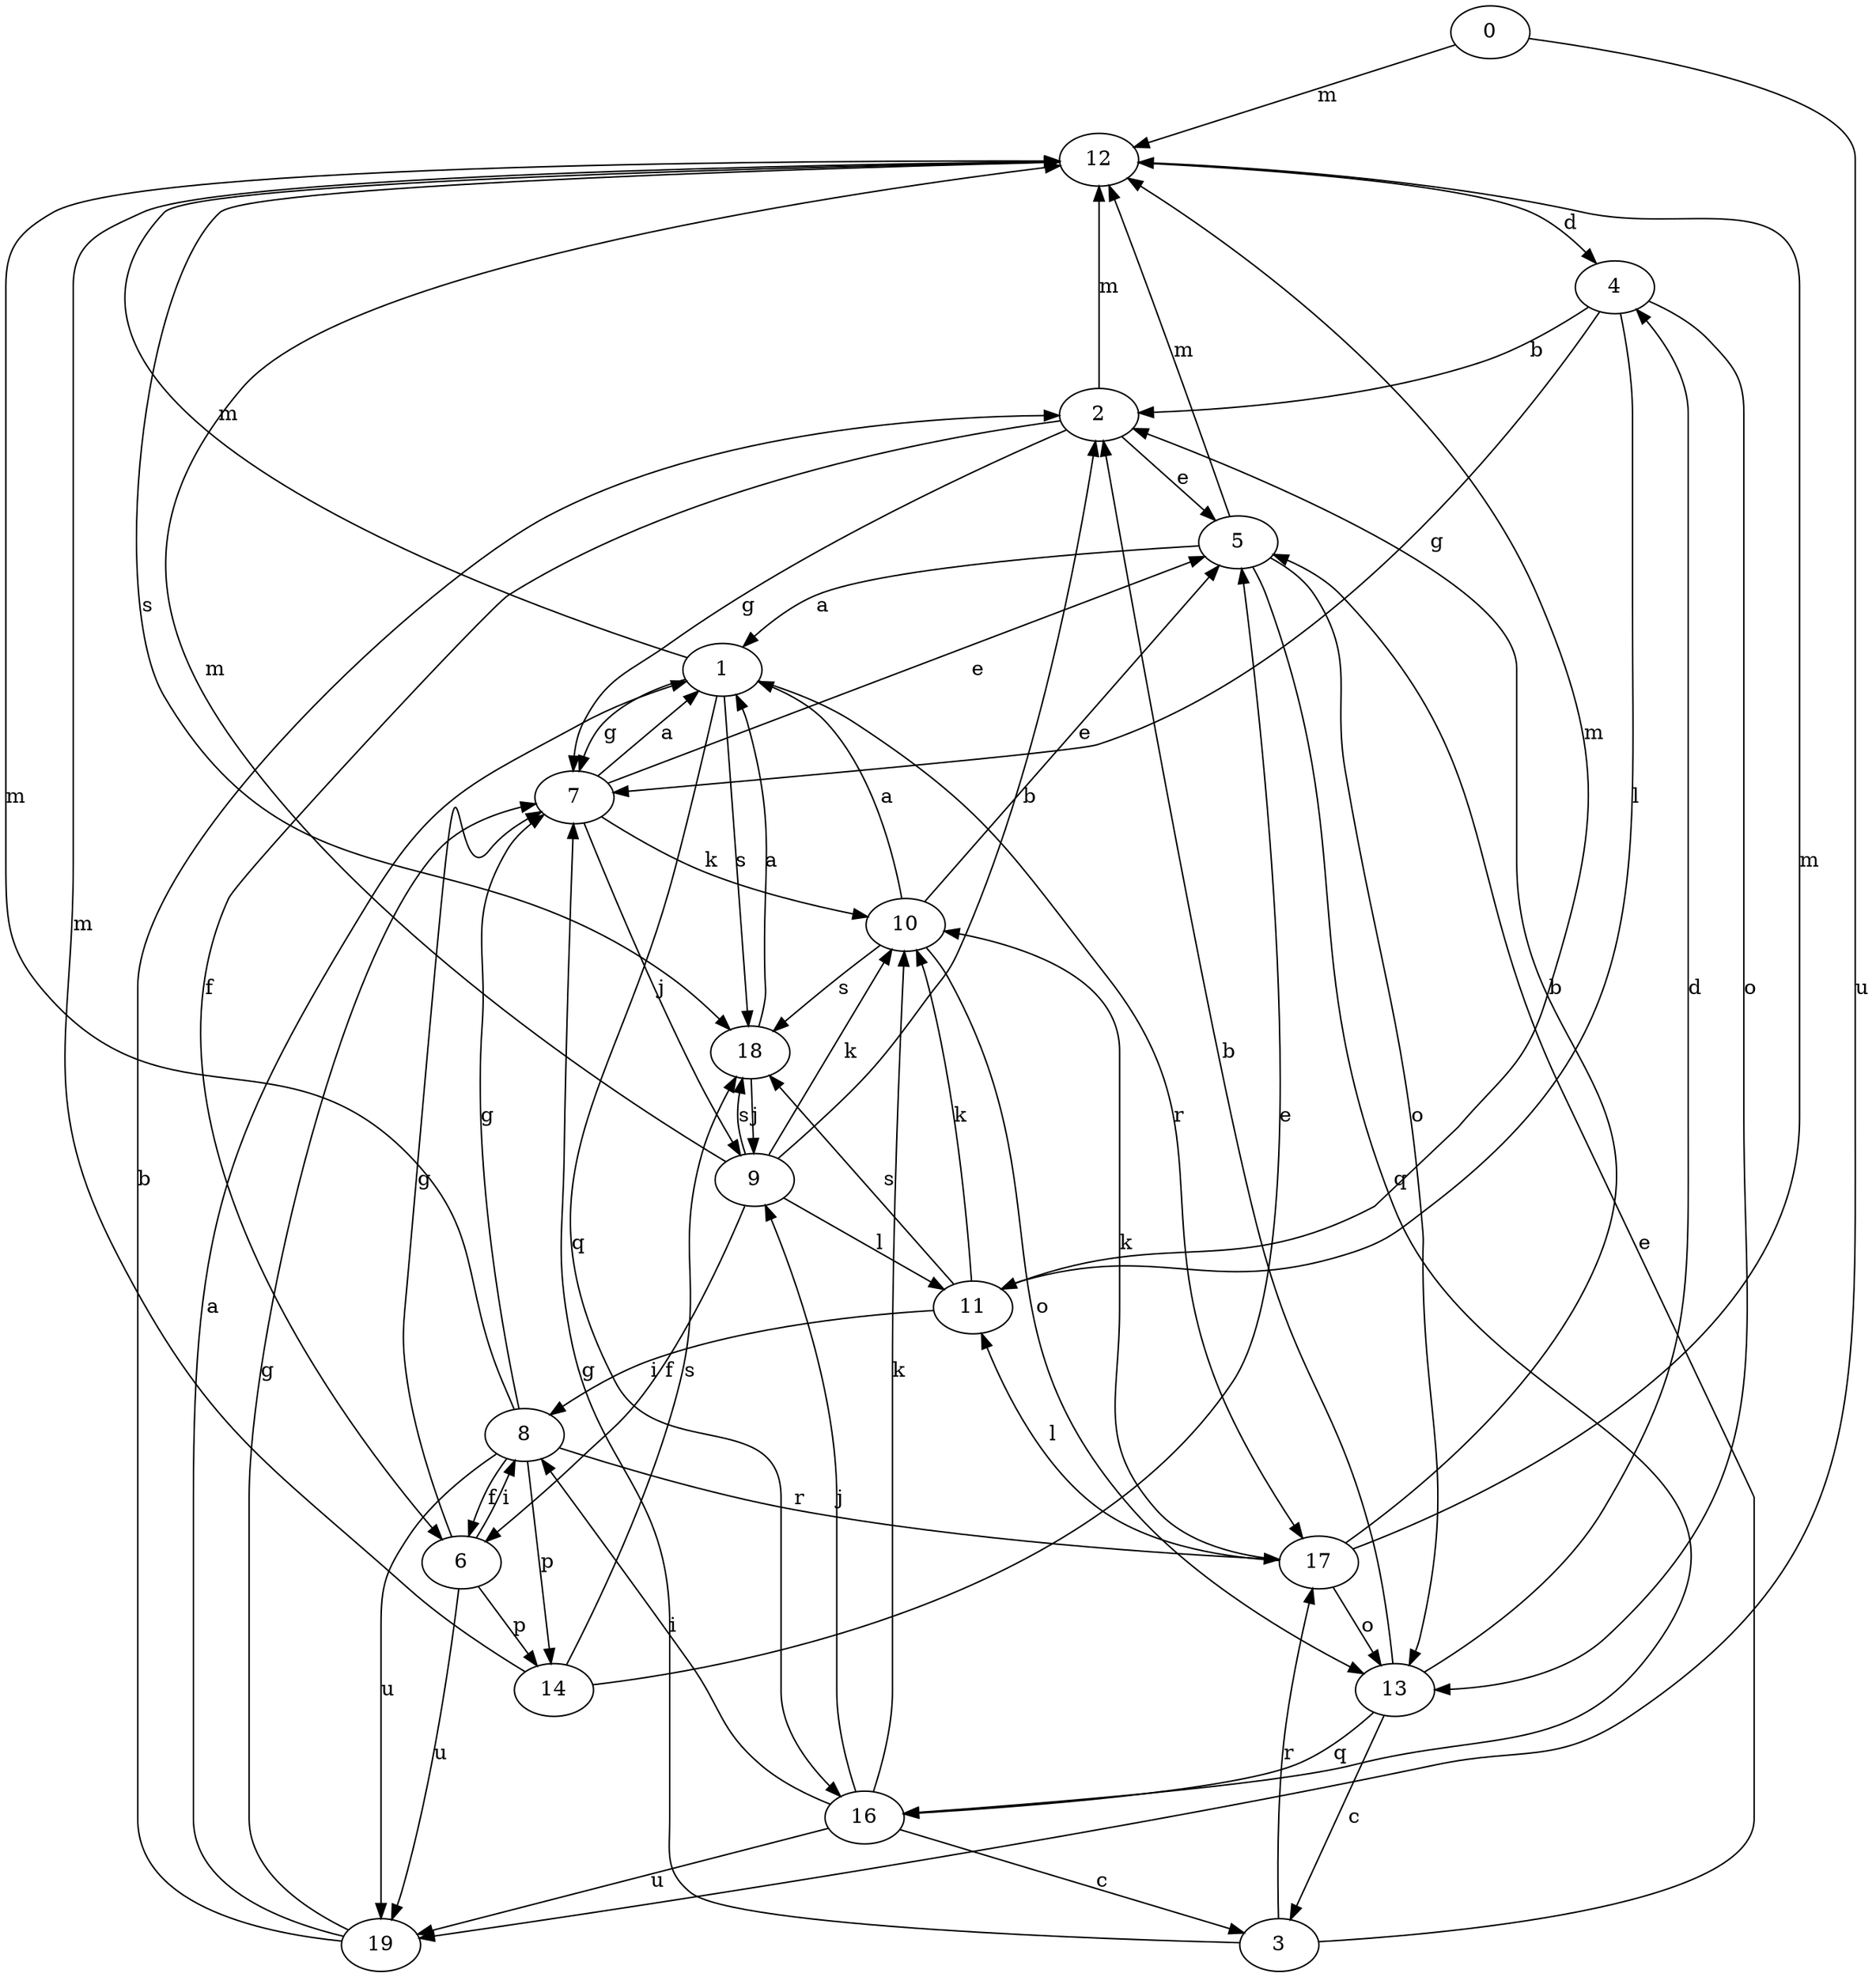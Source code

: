 strict digraph  {
0;
1;
2;
3;
4;
5;
6;
7;
8;
9;
10;
11;
12;
13;
14;
16;
17;
18;
19;
0 -> 12  [label=m];
0 -> 19  [label=u];
1 -> 7  [label=g];
1 -> 12  [label=m];
1 -> 16  [label=q];
1 -> 17  [label=r];
1 -> 18  [label=s];
2 -> 5  [label=e];
2 -> 6  [label=f];
2 -> 7  [label=g];
2 -> 12  [label=m];
3 -> 5  [label=e];
3 -> 7  [label=g];
3 -> 17  [label=r];
4 -> 2  [label=b];
4 -> 7  [label=g];
4 -> 11  [label=l];
4 -> 13  [label=o];
5 -> 1  [label=a];
5 -> 12  [label=m];
5 -> 13  [label=o];
5 -> 16  [label=q];
6 -> 7  [label=g];
6 -> 8  [label=i];
6 -> 14  [label=p];
6 -> 19  [label=u];
7 -> 1  [label=a];
7 -> 5  [label=e];
7 -> 9  [label=j];
7 -> 10  [label=k];
8 -> 6  [label=f];
8 -> 7  [label=g];
8 -> 12  [label=m];
8 -> 14  [label=p];
8 -> 17  [label=r];
8 -> 19  [label=u];
9 -> 2  [label=b];
9 -> 6  [label=f];
9 -> 10  [label=k];
9 -> 11  [label=l];
9 -> 12  [label=m];
9 -> 18  [label=s];
10 -> 1  [label=a];
10 -> 5  [label=e];
10 -> 13  [label=o];
10 -> 18  [label=s];
11 -> 8  [label=i];
11 -> 10  [label=k];
11 -> 12  [label=m];
11 -> 18  [label=s];
12 -> 4  [label=d];
12 -> 18  [label=s];
13 -> 2  [label=b];
13 -> 3  [label=c];
13 -> 4  [label=d];
13 -> 16  [label=q];
14 -> 5  [label=e];
14 -> 12  [label=m];
14 -> 18  [label=s];
16 -> 3  [label=c];
16 -> 8  [label=i];
16 -> 9  [label=j];
16 -> 10  [label=k];
16 -> 19  [label=u];
17 -> 2  [label=b];
17 -> 10  [label=k];
17 -> 11  [label=l];
17 -> 12  [label=m];
17 -> 13  [label=o];
18 -> 1  [label=a];
18 -> 9  [label=j];
19 -> 1  [label=a];
19 -> 2  [label=b];
19 -> 7  [label=g];
}

